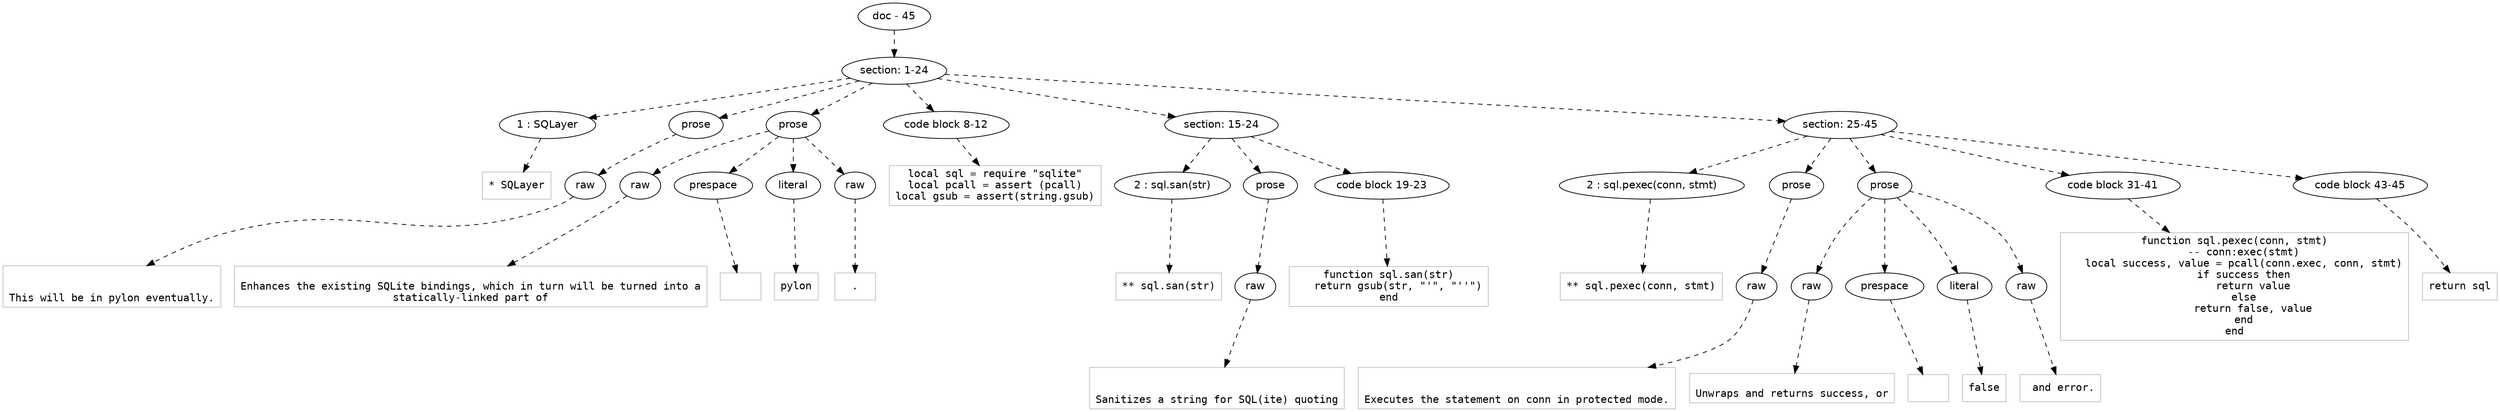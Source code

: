 digraph lpegNode {

node [fontname=Helvetica]
edge [style=dashed]

doc_0 [label="doc - 45"]


doc_0 -> { section_1}
{rank=same; section_1}

section_1 [label="section: 1-24"]


// END RANK doc_0

section_1 -> { header_2 prose_3 prose_4 codeblock_5 section_6 section_7}
{rank=same; header_2 prose_3 prose_4 codeblock_5 section_6 section_7}

header_2 [label="1 : SQLayer"]

prose_3 [label="prose"]

prose_4 [label="prose"]

codeblock_5 [label="code block 8-12"]

section_6 [label="section: 15-24"]

section_7 [label="section: 25-45"]


// END RANK section_1

header_2 -> leaf_8
leaf_8  [color=Gray,shape=rectangle,fontname=Inconsolata,label="* SQLayer"]
// END RANK header_2

prose_3 -> { raw_9}
{rank=same; raw_9}

raw_9 [label="raw"]


// END RANK prose_3

raw_9 -> leaf_10
leaf_10  [color=Gray,shape=rectangle,fontname=Inconsolata,label="

This will be in pylon eventually.
"]
// END RANK raw_9

prose_4 -> { raw_11 prespace_12 literal_13 raw_14}
{rank=same; raw_11 prespace_12 literal_13 raw_14}

raw_11 [label="raw"]

prespace_12 [label="prespace"]

literal_13 [label="literal"]

raw_14 [label="raw"]


// END RANK prose_4

raw_11 -> leaf_15
leaf_15  [color=Gray,shape=rectangle,fontname=Inconsolata,label="
Enhances the existing SQLite bindings, which in turn will be turned into a
statically-linked part of"]
// END RANK raw_11

prespace_12 -> leaf_16
leaf_16  [color=Gray,shape=rectangle,fontname=Inconsolata,label=" "]
// END RANK prespace_12

literal_13 -> leaf_17
leaf_17  [color=Gray,shape=rectangle,fontname=Inconsolata,label="pylon"]
// END RANK literal_13

raw_14 -> leaf_18
leaf_18  [color=Gray,shape=rectangle,fontname=Inconsolata,label=".
"]
// END RANK raw_14

codeblock_5 -> leaf_19
leaf_19  [color=Gray,shape=rectangle,fontname=Inconsolata,label="local sql = require \"sqlite\"
local pcall = assert (pcall)
local gsub = assert(string.gsub)"]
// END RANK codeblock_5

section_6 -> { header_20 prose_21 codeblock_22}
{rank=same; header_20 prose_21 codeblock_22}

header_20 [label="2 : sql.san(str)"]

prose_21 [label="prose"]

codeblock_22 [label="code block 19-23"]


// END RANK section_6

header_20 -> leaf_23
leaf_23  [color=Gray,shape=rectangle,fontname=Inconsolata,label="** sql.san(str)"]
// END RANK header_20

prose_21 -> { raw_24}
{rank=same; raw_24}

raw_24 [label="raw"]


// END RANK prose_21

raw_24 -> leaf_25
leaf_25  [color=Gray,shape=rectangle,fontname=Inconsolata,label="

Sanitizes a string for SQL(ite) quoting
"]
// END RANK raw_24

codeblock_22 -> leaf_26
leaf_26  [color=Gray,shape=rectangle,fontname=Inconsolata,label="function sql.san(str)
   return gsub(str, \"'\", \"''\")
end"]
// END RANK codeblock_22

section_7 -> { header_27 prose_28 prose_29 codeblock_30 codeblock_31}
{rank=same; header_27 prose_28 prose_29 codeblock_30 codeblock_31}

header_27 [label="2 : sql.pexec(conn, stmt)"]

prose_28 [label="prose"]

prose_29 [label="prose"]

codeblock_30 [label="code block 31-41"]

codeblock_31 [label="code block 43-45"]


// END RANK section_7

header_27 -> leaf_32
leaf_32  [color=Gray,shape=rectangle,fontname=Inconsolata,label="** sql.pexec(conn, stmt)"]
// END RANK header_27

prose_28 -> { raw_33}
{rank=same; raw_33}

raw_33 [label="raw"]


// END RANK prose_28

raw_33 -> leaf_34
leaf_34  [color=Gray,shape=rectangle,fontname=Inconsolata,label="

Executes the statement on conn in protected mode.
"]
// END RANK raw_33

prose_29 -> { raw_35 prespace_36 literal_37 raw_38}
{rank=same; raw_35 prespace_36 literal_37 raw_38}

raw_35 [label="raw"]

prespace_36 [label="prespace"]

literal_37 [label="literal"]

raw_38 [label="raw"]


// END RANK prose_29

raw_35 -> leaf_39
leaf_39  [color=Gray,shape=rectangle,fontname=Inconsolata,label="
Unwraps and returns success, or"]
// END RANK raw_35

prespace_36 -> leaf_40
leaf_40  [color=Gray,shape=rectangle,fontname=Inconsolata,label=" "]
// END RANK prespace_36

literal_37 -> leaf_41
leaf_41  [color=Gray,shape=rectangle,fontname=Inconsolata,label="false"]
// END RANK literal_37

raw_38 -> leaf_42
leaf_42  [color=Gray,shape=rectangle,fontname=Inconsolata,label=" and error.
"]
// END RANK raw_38

codeblock_30 -> leaf_43
leaf_43  [color=Gray,shape=rectangle,fontname=Inconsolata,label="function sql.pexec(conn, stmt)
   -- conn:exec(stmt)
   local success, value = pcall(conn.exec, conn, stmt)
   if success then
      return value
   else
      return false, value
   end
end"]
// END RANK codeblock_30

codeblock_31 -> leaf_44
leaf_44  [color=Gray,shape=rectangle,fontname=Inconsolata,label="return sql"]
// END RANK codeblock_31


}
